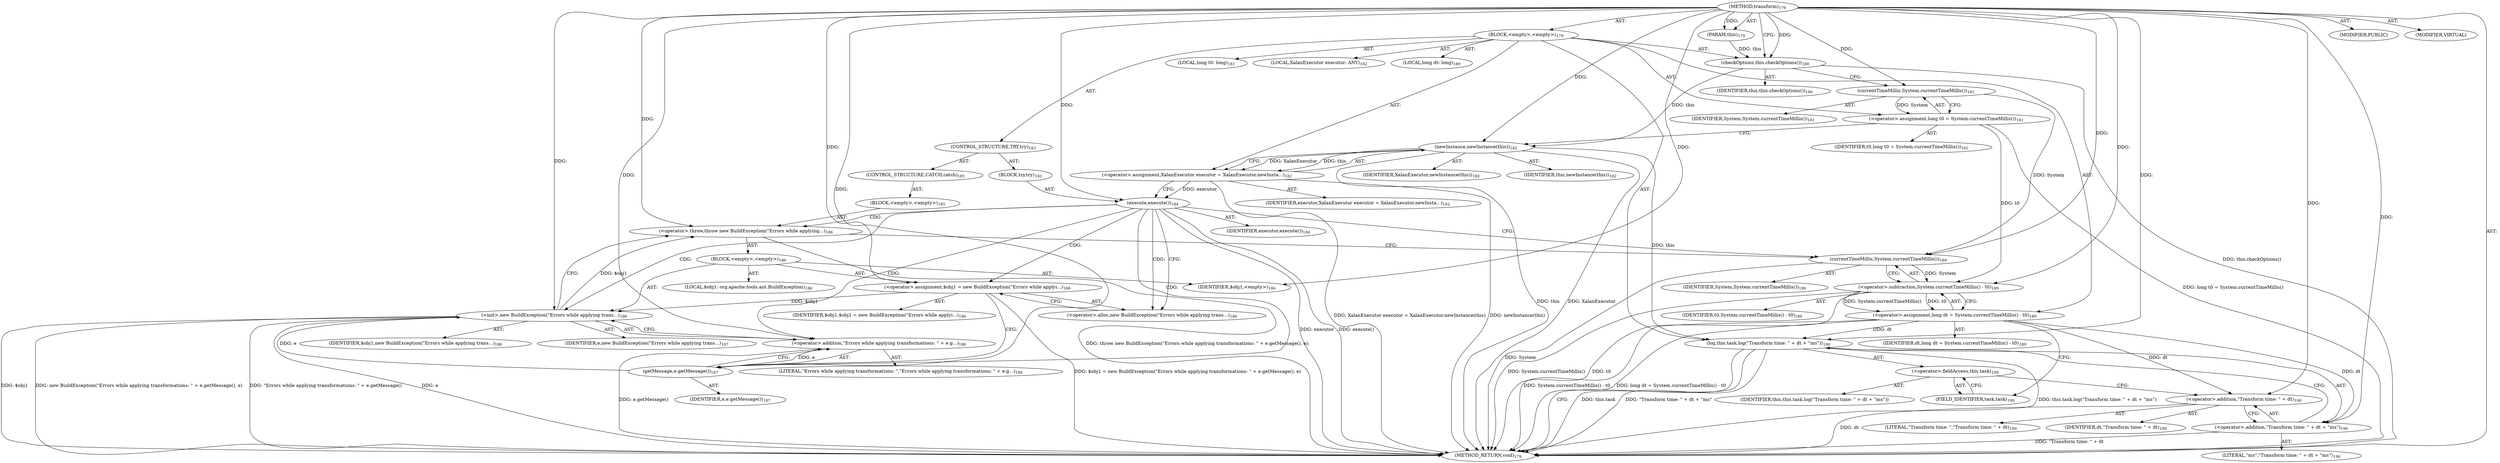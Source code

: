 digraph "transform" {  
"111669149706" [label = <(METHOD,transform)<SUB>179</SUB>> ]
"115964116997" [label = <(PARAM,this)<SUB>179</SUB>> ]
"25769803791" [label = <(BLOCK,&lt;empty&gt;,&lt;empty&gt;)<SUB>179</SUB>> ]
"30064771108" [label = <(checkOptions,this.checkOptions())<SUB>180</SUB>> ]
"68719476741" [label = <(IDENTIFIER,this,this.checkOptions())<SUB>180</SUB>> ]
"94489280516" [label = <(LOCAL,long t0: long)<SUB>181</SUB>> ]
"30064771109" [label = <(&lt;operator&gt;.assignment,long t0 = System.currentTimeMillis())<SUB>181</SUB>> ]
"68719476767" [label = <(IDENTIFIER,t0,long t0 = System.currentTimeMillis())<SUB>181</SUB>> ]
"30064771110" [label = <(currentTimeMillis,System.currentTimeMillis())<SUB>181</SUB>> ]
"68719476768" [label = <(IDENTIFIER,System,System.currentTimeMillis())<SUB>181</SUB>> ]
"94489280517" [label = <(LOCAL,XalanExecutor executor: ANY)<SUB>182</SUB>> ]
"30064771111" [label = <(&lt;operator&gt;.assignment,XalanExecutor executor = XalanExecutor.newInsta...)<SUB>182</SUB>> ]
"68719476769" [label = <(IDENTIFIER,executor,XalanExecutor executor = XalanExecutor.newInsta...)<SUB>182</SUB>> ]
"30064771112" [label = <(newInstance,newInstance(this))<SUB>182</SUB>> ]
"68719476770" [label = <(IDENTIFIER,XalanExecutor,newInstance(this))<SUB>182</SUB>> ]
"68719476742" [label = <(IDENTIFIER,this,newInstance(this))<SUB>182</SUB>> ]
"47244640260" [label = <(CONTROL_STRUCTURE,TRY,try)<SUB>183</SUB>> ]
"25769803792" [label = <(BLOCK,try,try)<SUB>183</SUB>> ]
"30064771113" [label = <(execute,execute())<SUB>184</SUB>> ]
"68719476771" [label = <(IDENTIFIER,executor,execute())<SUB>184</SUB>> ]
"47244640261" [label = <(CONTROL_STRUCTURE,CATCH,catch)<SUB>185</SUB>> ]
"25769803793" [label = <(BLOCK,&lt;empty&gt;,&lt;empty&gt;)<SUB>185</SUB>> ]
"30064771114" [label = <(&lt;operator&gt;.throw,throw new BuildException(&quot;Errors while applying...)<SUB>186</SUB>> ]
"25769803794" [label = <(BLOCK,&lt;empty&gt;,&lt;empty&gt;)<SUB>186</SUB>> ]
"94489280518" [label = <(LOCAL,$obj1: org.apache.tools.ant.BuildException)<SUB>186</SUB>> ]
"30064771115" [label = <(&lt;operator&gt;.assignment,$obj1 = new BuildException(&quot;Errors while applyi...)<SUB>186</SUB>> ]
"68719476772" [label = <(IDENTIFIER,$obj1,$obj1 = new BuildException(&quot;Errors while applyi...)<SUB>186</SUB>> ]
"30064771116" [label = <(&lt;operator&gt;.alloc,new BuildException(&quot;Errors while applying trans...)<SUB>186</SUB>> ]
"30064771117" [label = <(&lt;init&gt;,new BuildException(&quot;Errors while applying trans...)<SUB>186</SUB>> ]
"68719476773" [label = <(IDENTIFIER,$obj1,new BuildException(&quot;Errors while applying trans...)<SUB>186</SUB>> ]
"30064771118" [label = <(&lt;operator&gt;.addition,&quot;Errors while applying transformations: &quot; + e.g...)<SUB>186</SUB>> ]
"90194313218" [label = <(LITERAL,&quot;Errors while applying transformations: &quot;,&quot;Errors while applying transformations: &quot; + e.g...)<SUB>186</SUB>> ]
"30064771119" [label = <(getMessage,e.getMessage())<SUB>187</SUB>> ]
"68719476774" [label = <(IDENTIFIER,e,e.getMessage())<SUB>187</SUB>> ]
"68719476775" [label = <(IDENTIFIER,e,new BuildException(&quot;Errors while applying trans...)<SUB>187</SUB>> ]
"68719476776" [label = <(IDENTIFIER,$obj1,&lt;empty&gt;)<SUB>186</SUB>> ]
"94489280519" [label = <(LOCAL,long dt: long)<SUB>189</SUB>> ]
"30064771120" [label = <(&lt;operator&gt;.assignment,long dt = System.currentTimeMillis() - t0)<SUB>189</SUB>> ]
"68719476777" [label = <(IDENTIFIER,dt,long dt = System.currentTimeMillis() - t0)<SUB>189</SUB>> ]
"30064771121" [label = <(&lt;operator&gt;.subtraction,System.currentTimeMillis() - t0)<SUB>189</SUB>> ]
"30064771122" [label = <(currentTimeMillis,System.currentTimeMillis())<SUB>189</SUB>> ]
"68719476778" [label = <(IDENTIFIER,System,System.currentTimeMillis())<SUB>189</SUB>> ]
"68719476779" [label = <(IDENTIFIER,t0,System.currentTimeMillis() - t0)<SUB>189</SUB>> ]
"30064771123" [label = <(log,this.task.log(&quot;Transform time: &quot; + dt + &quot;ms&quot;))<SUB>190</SUB>> ]
"30064771124" [label = <(&lt;operator&gt;.fieldAccess,this.task)<SUB>190</SUB>> ]
"68719476780" [label = <(IDENTIFIER,this,this.task.log(&quot;Transform time: &quot; + dt + &quot;ms&quot;))> ]
"55834574861" [label = <(FIELD_IDENTIFIER,task,task)<SUB>190</SUB>> ]
"30064771125" [label = <(&lt;operator&gt;.addition,&quot;Transform time: &quot; + dt + &quot;ms&quot;)<SUB>190</SUB>> ]
"30064771126" [label = <(&lt;operator&gt;.addition,&quot;Transform time: &quot; + dt)<SUB>190</SUB>> ]
"90194313219" [label = <(LITERAL,&quot;Transform time: &quot;,&quot;Transform time: &quot; + dt)<SUB>190</SUB>> ]
"68719476781" [label = <(IDENTIFIER,dt,&quot;Transform time: &quot; + dt)<SUB>190</SUB>> ]
"90194313220" [label = <(LITERAL,&quot;ms&quot;,&quot;Transform time: &quot; + dt + &quot;ms&quot;)<SUB>190</SUB>> ]
"133143986210" [label = <(MODIFIER,PUBLIC)> ]
"133143986211" [label = <(MODIFIER,VIRTUAL)> ]
"128849018890" [label = <(METHOD_RETURN,void)<SUB>179</SUB>> ]
  "111669149706" -> "115964116997"  [ label = "AST: "] 
  "111669149706" -> "25769803791"  [ label = "AST: "] 
  "111669149706" -> "133143986210"  [ label = "AST: "] 
  "111669149706" -> "133143986211"  [ label = "AST: "] 
  "111669149706" -> "128849018890"  [ label = "AST: "] 
  "25769803791" -> "30064771108"  [ label = "AST: "] 
  "25769803791" -> "94489280516"  [ label = "AST: "] 
  "25769803791" -> "30064771109"  [ label = "AST: "] 
  "25769803791" -> "94489280517"  [ label = "AST: "] 
  "25769803791" -> "30064771111"  [ label = "AST: "] 
  "25769803791" -> "47244640260"  [ label = "AST: "] 
  "25769803791" -> "94489280519"  [ label = "AST: "] 
  "25769803791" -> "30064771120"  [ label = "AST: "] 
  "25769803791" -> "30064771123"  [ label = "AST: "] 
  "30064771108" -> "68719476741"  [ label = "AST: "] 
  "30064771109" -> "68719476767"  [ label = "AST: "] 
  "30064771109" -> "30064771110"  [ label = "AST: "] 
  "30064771110" -> "68719476768"  [ label = "AST: "] 
  "30064771111" -> "68719476769"  [ label = "AST: "] 
  "30064771111" -> "30064771112"  [ label = "AST: "] 
  "30064771112" -> "68719476770"  [ label = "AST: "] 
  "30064771112" -> "68719476742"  [ label = "AST: "] 
  "47244640260" -> "25769803792"  [ label = "AST: "] 
  "47244640260" -> "47244640261"  [ label = "AST: "] 
  "25769803792" -> "30064771113"  [ label = "AST: "] 
  "30064771113" -> "68719476771"  [ label = "AST: "] 
  "47244640261" -> "25769803793"  [ label = "AST: "] 
  "25769803793" -> "30064771114"  [ label = "AST: "] 
  "30064771114" -> "25769803794"  [ label = "AST: "] 
  "25769803794" -> "94489280518"  [ label = "AST: "] 
  "25769803794" -> "30064771115"  [ label = "AST: "] 
  "25769803794" -> "30064771117"  [ label = "AST: "] 
  "25769803794" -> "68719476776"  [ label = "AST: "] 
  "30064771115" -> "68719476772"  [ label = "AST: "] 
  "30064771115" -> "30064771116"  [ label = "AST: "] 
  "30064771117" -> "68719476773"  [ label = "AST: "] 
  "30064771117" -> "30064771118"  [ label = "AST: "] 
  "30064771117" -> "68719476775"  [ label = "AST: "] 
  "30064771118" -> "90194313218"  [ label = "AST: "] 
  "30064771118" -> "30064771119"  [ label = "AST: "] 
  "30064771119" -> "68719476774"  [ label = "AST: "] 
  "30064771120" -> "68719476777"  [ label = "AST: "] 
  "30064771120" -> "30064771121"  [ label = "AST: "] 
  "30064771121" -> "30064771122"  [ label = "AST: "] 
  "30064771121" -> "68719476779"  [ label = "AST: "] 
  "30064771122" -> "68719476778"  [ label = "AST: "] 
  "30064771123" -> "30064771124"  [ label = "AST: "] 
  "30064771123" -> "30064771125"  [ label = "AST: "] 
  "30064771124" -> "68719476780"  [ label = "AST: "] 
  "30064771124" -> "55834574861"  [ label = "AST: "] 
  "30064771125" -> "30064771126"  [ label = "AST: "] 
  "30064771125" -> "90194313220"  [ label = "AST: "] 
  "30064771126" -> "90194313219"  [ label = "AST: "] 
  "30064771126" -> "68719476781"  [ label = "AST: "] 
  "30064771108" -> "30064771110"  [ label = "CFG: "] 
  "30064771109" -> "30064771112"  [ label = "CFG: "] 
  "30064771111" -> "30064771113"  [ label = "CFG: "] 
  "30064771120" -> "55834574861"  [ label = "CFG: "] 
  "30064771123" -> "128849018890"  [ label = "CFG: "] 
  "30064771110" -> "30064771109"  [ label = "CFG: "] 
  "30064771112" -> "30064771111"  [ label = "CFG: "] 
  "30064771121" -> "30064771120"  [ label = "CFG: "] 
  "30064771124" -> "30064771126"  [ label = "CFG: "] 
  "30064771125" -> "30064771123"  [ label = "CFG: "] 
  "30064771113" -> "30064771116"  [ label = "CFG: "] 
  "30064771113" -> "30064771122"  [ label = "CFG: "] 
  "30064771122" -> "30064771121"  [ label = "CFG: "] 
  "55834574861" -> "30064771124"  [ label = "CFG: "] 
  "30064771126" -> "30064771125"  [ label = "CFG: "] 
  "30064771114" -> "30064771122"  [ label = "CFG: "] 
  "30064771115" -> "30064771119"  [ label = "CFG: "] 
  "30064771117" -> "30064771114"  [ label = "CFG: "] 
  "30064771116" -> "30064771115"  [ label = "CFG: "] 
  "30064771118" -> "30064771117"  [ label = "CFG: "] 
  "30064771119" -> "30064771118"  [ label = "CFG: "] 
  "111669149706" -> "30064771108"  [ label = "CFG: "] 
  "30064771108" -> "128849018890"  [ label = "DDG: this.checkOptions()"] 
  "30064771109" -> "128849018890"  [ label = "DDG: long t0 = System.currentTimeMillis()"] 
  "30064771112" -> "128849018890"  [ label = "DDG: this"] 
  "30064771111" -> "128849018890"  [ label = "DDG: newInstance(this)"] 
  "30064771111" -> "128849018890"  [ label = "DDG: XalanExecutor executor = XalanExecutor.newInstance(this)"] 
  "30064771113" -> "128849018890"  [ label = "DDG: executor"] 
  "30064771113" -> "128849018890"  [ label = "DDG: execute()"] 
  "30064771115" -> "128849018890"  [ label = "DDG: $obj1 = new BuildException(&quot;Errors while applying transformations: &quot; + e.getMessage(), e)"] 
  "30064771117" -> "128849018890"  [ label = "DDG: $obj1"] 
  "30064771118" -> "128849018890"  [ label = "DDG: e.getMessage()"] 
  "30064771117" -> "128849018890"  [ label = "DDG: &quot;Errors while applying transformations: &quot; + e.getMessage()"] 
  "30064771117" -> "128849018890"  [ label = "DDG: e"] 
  "30064771117" -> "128849018890"  [ label = "DDG: new BuildException(&quot;Errors while applying transformations: &quot; + e.getMessage(), e)"] 
  "30064771114" -> "128849018890"  [ label = "DDG: throw new BuildException(&quot;Errors while applying transformations: &quot; + e.getMessage(), e);"] 
  "30064771122" -> "128849018890"  [ label = "DDG: System"] 
  "30064771121" -> "128849018890"  [ label = "DDG: System.currentTimeMillis()"] 
  "30064771121" -> "128849018890"  [ label = "DDG: t0"] 
  "30064771120" -> "128849018890"  [ label = "DDG: System.currentTimeMillis() - t0"] 
  "30064771120" -> "128849018890"  [ label = "DDG: long dt = System.currentTimeMillis() - t0"] 
  "30064771123" -> "128849018890"  [ label = "DDG: this.task"] 
  "30064771126" -> "128849018890"  [ label = "DDG: dt"] 
  "30064771125" -> "128849018890"  [ label = "DDG: &quot;Transform time: &quot; + dt"] 
  "30064771123" -> "128849018890"  [ label = "DDG: &quot;Transform time: &quot; + dt + &quot;ms&quot;"] 
  "30064771123" -> "128849018890"  [ label = "DDG: this.task.log(&quot;Transform time: &quot; + dt + &quot;ms&quot;)"] 
  "30064771112" -> "128849018890"  [ label = "DDG: XalanExecutor"] 
  "111669149706" -> "115964116997"  [ label = "DDG: "] 
  "30064771110" -> "30064771109"  [ label = "DDG: System"] 
  "30064771112" -> "30064771111"  [ label = "DDG: XalanExecutor"] 
  "30064771112" -> "30064771111"  [ label = "DDG: this"] 
  "30064771121" -> "30064771120"  [ label = "DDG: System.currentTimeMillis()"] 
  "30064771121" -> "30064771120"  [ label = "DDG: t0"] 
  "115964116997" -> "30064771108"  [ label = "DDG: this"] 
  "111669149706" -> "30064771108"  [ label = "DDG: "] 
  "30064771112" -> "30064771123"  [ label = "DDG: this"] 
  "111669149706" -> "30064771123"  [ label = "DDG: "] 
  "30064771120" -> "30064771123"  [ label = "DDG: dt"] 
  "111669149706" -> "30064771110"  [ label = "DDG: "] 
  "111669149706" -> "30064771112"  [ label = "DDG: "] 
  "30064771108" -> "30064771112"  [ label = "DDG: this"] 
  "30064771122" -> "30064771121"  [ label = "DDG: System"] 
  "30064771109" -> "30064771121"  [ label = "DDG: t0"] 
  "111669149706" -> "30064771121"  [ label = "DDG: "] 
  "111669149706" -> "30064771125"  [ label = "DDG: "] 
  "30064771120" -> "30064771125"  [ label = "DDG: dt"] 
  "30064771111" -> "30064771113"  [ label = "DDG: executor"] 
  "111669149706" -> "30064771113"  [ label = "DDG: "] 
  "30064771110" -> "30064771122"  [ label = "DDG: System"] 
  "111669149706" -> "30064771122"  [ label = "DDG: "] 
  "111669149706" -> "30064771126"  [ label = "DDG: "] 
  "30064771120" -> "30064771126"  [ label = "DDG: dt"] 
  "30064771117" -> "30064771114"  [ label = "DDG: $obj1"] 
  "111669149706" -> "30064771114"  [ label = "DDG: "] 
  "111669149706" -> "30064771115"  [ label = "DDG: "] 
  "111669149706" -> "68719476776"  [ label = "DDG: "] 
  "30064771115" -> "30064771117"  [ label = "DDG: $obj1"] 
  "111669149706" -> "30064771117"  [ label = "DDG: "] 
  "30064771119" -> "30064771117"  [ label = "DDG: e"] 
  "111669149706" -> "30064771118"  [ label = "DDG: "] 
  "30064771119" -> "30064771118"  [ label = "DDG: e"] 
  "111669149706" -> "30064771119"  [ label = "DDG: "] 
  "30064771113" -> "30064771114"  [ label = "CDG: "] 
  "30064771113" -> "30064771119"  [ label = "CDG: "] 
  "30064771113" -> "30064771117"  [ label = "CDG: "] 
  "30064771113" -> "30064771118"  [ label = "CDG: "] 
  "30064771113" -> "30064771115"  [ label = "CDG: "] 
  "30064771113" -> "30064771116"  [ label = "CDG: "] 
}
